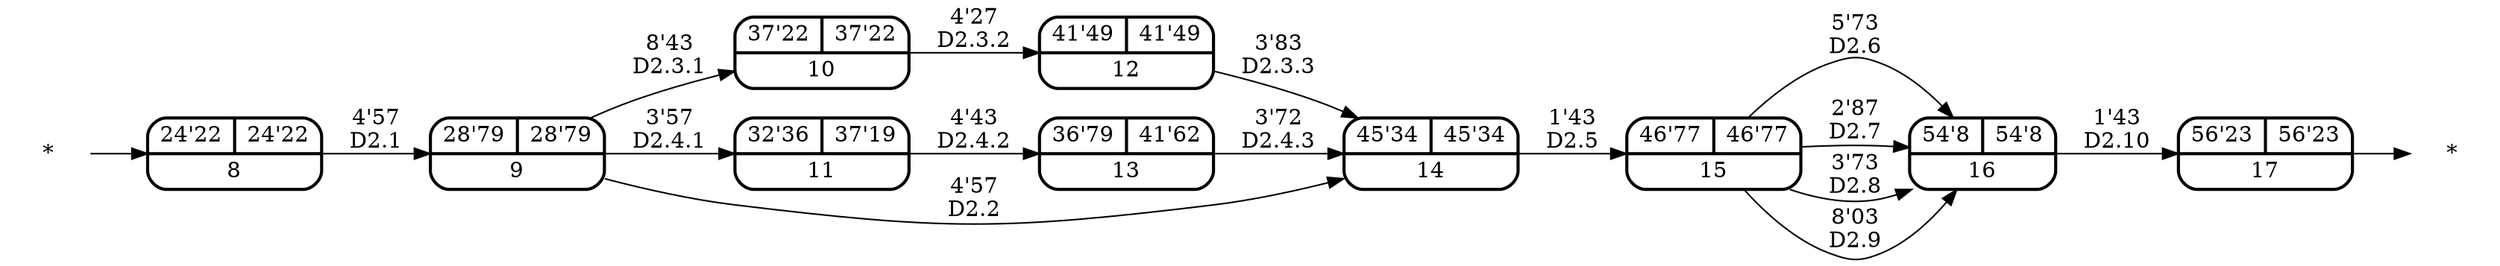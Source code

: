 digraph grafo_inicial {
	rankdir = LR; node[style="rounded,bold"]
	ast1 [label = "*", shape=plaintext]
	ast2 [label = "*", shape=plaintext]
	8 [shape=record, label="{ 24'22 | 24'22 } | 8"];
	9 [shape=record, label="{ 28'79 | 28'79 } | 9"];
	10 [shape=record, label="{ 37'22 | 37'22 } | 10"];
	11 [shape=record, label="{ 32'36 | 37'19 } | 11"];
	12 [shape=record, label="{ 41'49 | 41'49 } | 12"];
	13 [shape=record, label="{ 36'79 | 41'62 } | 13"];
	14 [shape=record, label="{ 45'34 | 45'34 } | 14"];
	15 [shape=record, label="{ 46'77 | 46'77 } | 15"];
	16 [shape=record, label="{ 54'8 | 54'8 } | 16"];
	17 [shape=record, label="{ 56'23 | 56'23 } | 17"];
	node [shape = circle];
	ast1 -> 8;
	8 -> 9 [label = "4'57" + "\nD2.1"];
	9 -> 14 [label = "4'57" + "\nD2.2"];
	9 -> 10 [label = "8'43" + "\nD2.3.1"];
	10 -> 12 [label = "4'27" + "\nD2.3.2"];
	12 -> 14 [label = "3'83" + "\nD2.3.3"];
	9 -> 11 [label = "3'57" + "\nD2.4.1"];
	11 -> 13 [label = "4'43" + "\nD2.4.2"];
	13 -> 14 [label = "3'72" + "\nD2.4.3"];
	14 -> 15 [label = "1'43" + "\nD2.5"];
	15 -> 16 [label = "5'73" + "\nD2.6"];
	15 -> 16 [label = "2'87" + "\nD2.7"];
	15 -> 16 [label = "3'73" + "\nD2.8"];
	15 -> 16 [label = "8'03" + "\nD2.9"];
	16 -> 17 [label = "1'43" + "\nD2.10"];
	17 -> ast2;
}
